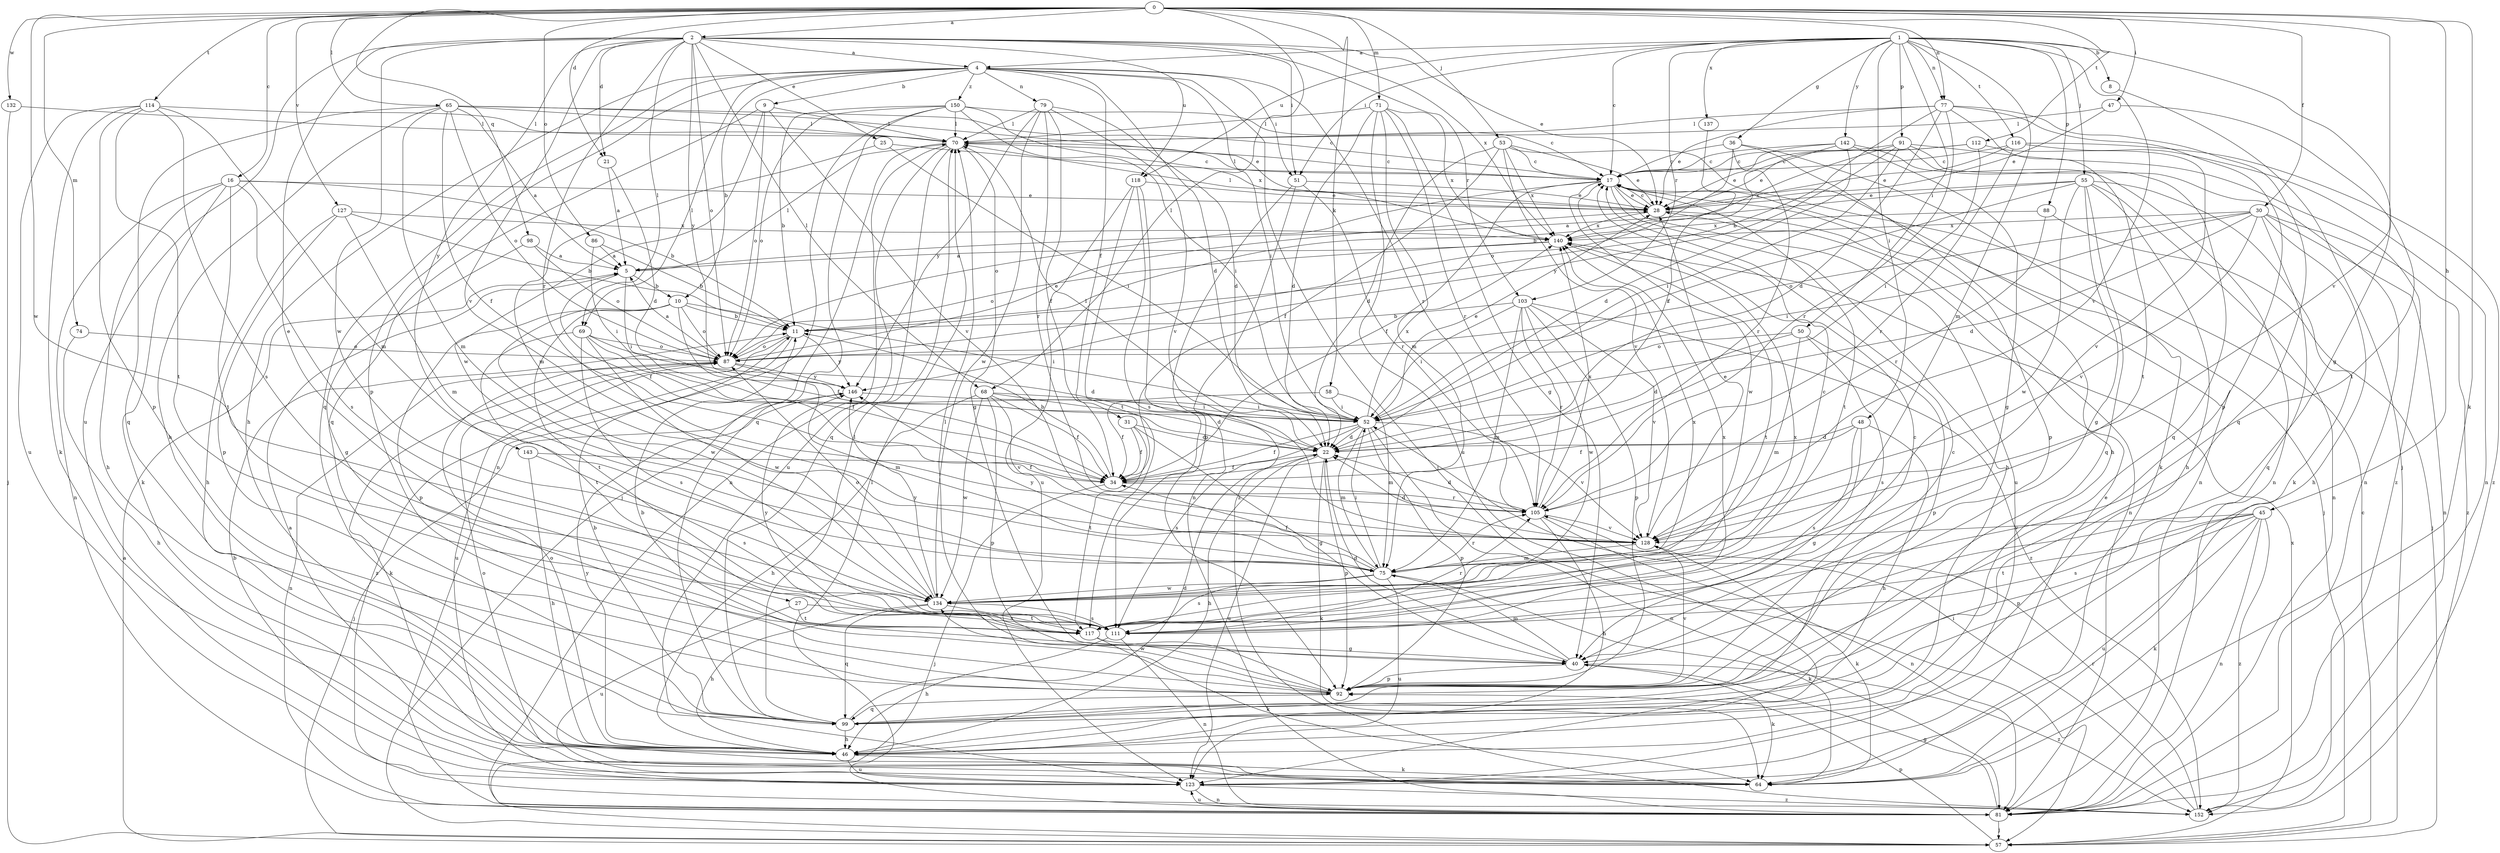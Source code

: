 strict digraph  {
0;
1;
2;
4;
5;
8;
9;
10;
11;
16;
17;
21;
22;
25;
27;
28;
30;
31;
34;
36;
40;
45;
46;
47;
48;
50;
51;
52;
53;
55;
57;
58;
64;
65;
68;
69;
70;
71;
74;
75;
77;
79;
81;
86;
87;
88;
91;
92;
98;
99;
103;
105;
111;
112;
114;
116;
117;
118;
123;
127;
128;
132;
134;
137;
140;
142;
143;
146;
150;
152;
0 -> 2  [label=a];
0 -> 16  [label=c];
0 -> 21  [label=d];
0 -> 30  [label=f];
0 -> 45  [label=h];
0 -> 47  [label=i];
0 -> 53  [label=j];
0 -> 58  [label=k];
0 -> 64  [label=k];
0 -> 65  [label=l];
0 -> 68  [label=l];
0 -> 71  [label=m];
0 -> 74  [label=m];
0 -> 77  [label=n];
0 -> 86  [label=o];
0 -> 98  [label=q];
0 -> 112  [label=t];
0 -> 114  [label=t];
0 -> 127  [label=v];
0 -> 128  [label=v];
0 -> 132  [label=w];
0 -> 134  [label=w];
1 -> 4  [label=a];
1 -> 8  [label=b];
1 -> 17  [label=c];
1 -> 36  [label=g];
1 -> 40  [label=g];
1 -> 48  [label=i];
1 -> 50  [label=i];
1 -> 51  [label=i];
1 -> 55  [label=j];
1 -> 75  [label=m];
1 -> 77  [label=n];
1 -> 88  [label=p];
1 -> 91  [label=p];
1 -> 103  [label=r];
1 -> 116  [label=t];
1 -> 118  [label=u];
1 -> 128  [label=v];
1 -> 137  [label=x];
1 -> 142  [label=y];
2 -> 4  [label=a];
2 -> 21  [label=d];
2 -> 25  [label=e];
2 -> 27  [label=e];
2 -> 28  [label=e];
2 -> 51  [label=i];
2 -> 68  [label=l];
2 -> 69  [label=l];
2 -> 87  [label=o];
2 -> 103  [label=r];
2 -> 105  [label=r];
2 -> 118  [label=u];
2 -> 123  [label=u];
2 -> 128  [label=v];
2 -> 134  [label=w];
2 -> 140  [label=x];
2 -> 143  [label=y];
2 -> 146  [label=y];
4 -> 9  [label=b];
4 -> 10  [label=b];
4 -> 22  [label=d];
4 -> 31  [label=f];
4 -> 46  [label=h];
4 -> 51  [label=i];
4 -> 52  [label=i];
4 -> 57  [label=j];
4 -> 69  [label=l];
4 -> 79  [label=n];
4 -> 92  [label=p];
4 -> 99  [label=q];
4 -> 105  [label=r];
4 -> 150  [label=z];
5 -> 10  [label=b];
5 -> 34  [label=f];
5 -> 52  [label=i];
5 -> 70  [label=l];
8 -> 57  [label=j];
9 -> 70  [label=l];
9 -> 87  [label=o];
9 -> 99  [label=q];
9 -> 128  [label=v];
9 -> 134  [label=w];
10 -> 11  [label=b];
10 -> 34  [label=f];
10 -> 52  [label=i];
10 -> 87  [label=o];
10 -> 92  [label=p];
10 -> 117  [label=t];
10 -> 134  [label=w];
11 -> 87  [label=o];
11 -> 123  [label=u];
11 -> 146  [label=y];
11 -> 152  [label=z];
16 -> 11  [label=b];
16 -> 28  [label=e];
16 -> 46  [label=h];
16 -> 64  [label=k];
16 -> 81  [label=n];
16 -> 111  [label=s];
16 -> 117  [label=t];
17 -> 28  [label=e];
17 -> 34  [label=f];
17 -> 46  [label=h];
17 -> 57  [label=j];
17 -> 70  [label=l];
17 -> 87  [label=o];
17 -> 92  [label=p];
17 -> 117  [label=t];
17 -> 123  [label=u];
17 -> 134  [label=w];
21 -> 5  [label=a];
21 -> 22  [label=d];
22 -> 34  [label=f];
22 -> 46  [label=h];
22 -> 64  [label=k];
22 -> 70  [label=l];
22 -> 92  [label=p];
22 -> 123  [label=u];
25 -> 17  [label=c];
25 -> 52  [label=i];
25 -> 75  [label=m];
27 -> 111  [label=s];
27 -> 117  [label=t];
27 -> 123  [label=u];
28 -> 17  [label=c];
28 -> 70  [label=l];
28 -> 81  [label=n];
28 -> 140  [label=x];
30 -> 22  [label=d];
30 -> 46  [label=h];
30 -> 52  [label=i];
30 -> 81  [label=n];
30 -> 87  [label=o];
30 -> 99  [label=q];
30 -> 128  [label=v];
30 -> 140  [label=x];
30 -> 152  [label=z];
31 -> 22  [label=d];
31 -> 34  [label=f];
31 -> 40  [label=g];
31 -> 117  [label=t];
34 -> 11  [label=b];
34 -> 57  [label=j];
34 -> 105  [label=r];
36 -> 11  [label=b];
36 -> 17  [label=c];
36 -> 46  [label=h];
36 -> 64  [label=k];
36 -> 105  [label=r];
40 -> 22  [label=d];
40 -> 64  [label=k];
40 -> 75  [label=m];
40 -> 92  [label=p];
40 -> 152  [label=z];
45 -> 64  [label=k];
45 -> 81  [label=n];
45 -> 92  [label=p];
45 -> 111  [label=s];
45 -> 117  [label=t];
45 -> 123  [label=u];
45 -> 128  [label=v];
45 -> 152  [label=z];
46 -> 64  [label=k];
46 -> 87  [label=o];
46 -> 123  [label=u];
46 -> 146  [label=y];
47 -> 28  [label=e];
47 -> 70  [label=l];
47 -> 117  [label=t];
48 -> 22  [label=d];
48 -> 34  [label=f];
48 -> 40  [label=g];
48 -> 46  [label=h];
48 -> 111  [label=s];
50 -> 22  [label=d];
50 -> 75  [label=m];
50 -> 87  [label=o];
50 -> 92  [label=p];
50 -> 111  [label=s];
51 -> 28  [label=e];
51 -> 81  [label=n];
51 -> 105  [label=r];
51 -> 152  [label=z];
52 -> 22  [label=d];
52 -> 28  [label=e];
52 -> 34  [label=f];
52 -> 75  [label=m];
52 -> 81  [label=n];
52 -> 92  [label=p];
52 -> 111  [label=s];
52 -> 128  [label=v];
52 -> 140  [label=x];
53 -> 17  [label=c];
53 -> 22  [label=d];
53 -> 28  [label=e];
53 -> 34  [label=f];
53 -> 81  [label=n];
53 -> 128  [label=v];
53 -> 140  [label=x];
55 -> 5  [label=a];
55 -> 28  [label=e];
55 -> 40  [label=g];
55 -> 46  [label=h];
55 -> 52  [label=i];
55 -> 64  [label=k];
55 -> 81  [label=n];
55 -> 99  [label=q];
55 -> 134  [label=w];
57 -> 5  [label=a];
57 -> 17  [label=c];
57 -> 92  [label=p];
57 -> 140  [label=x];
58 -> 34  [label=f];
58 -> 52  [label=i];
58 -> 75  [label=m];
64 -> 5  [label=a];
64 -> 87  [label=o];
65 -> 5  [label=a];
65 -> 17  [label=c];
65 -> 28  [label=e];
65 -> 34  [label=f];
65 -> 46  [label=h];
65 -> 70  [label=l];
65 -> 75  [label=m];
65 -> 87  [label=o];
65 -> 99  [label=q];
68 -> 22  [label=d];
68 -> 34  [label=f];
68 -> 46  [label=h];
68 -> 52  [label=i];
68 -> 92  [label=p];
68 -> 128  [label=v];
68 -> 134  [label=w];
69 -> 22  [label=d];
69 -> 34  [label=f];
69 -> 87  [label=o];
69 -> 111  [label=s];
69 -> 117  [label=t];
69 -> 134  [label=w];
70 -> 17  [label=c];
70 -> 40  [label=g];
70 -> 57  [label=j];
70 -> 81  [label=n];
70 -> 99  [label=q];
70 -> 123  [label=u];
71 -> 22  [label=d];
71 -> 40  [label=g];
71 -> 70  [label=l];
71 -> 75  [label=m];
71 -> 105  [label=r];
71 -> 123  [label=u];
71 -> 140  [label=x];
74 -> 46  [label=h];
74 -> 87  [label=o];
75 -> 34  [label=f];
75 -> 52  [label=i];
75 -> 64  [label=k];
75 -> 105  [label=r];
75 -> 111  [label=s];
75 -> 123  [label=u];
75 -> 134  [label=w];
75 -> 146  [label=y];
77 -> 11  [label=b];
77 -> 22  [label=d];
77 -> 28  [label=e];
77 -> 70  [label=l];
77 -> 92  [label=p];
77 -> 99  [label=q];
77 -> 105  [label=r];
77 -> 117  [label=t];
79 -> 22  [label=d];
79 -> 34  [label=f];
79 -> 70  [label=l];
79 -> 105  [label=r];
79 -> 128  [label=v];
79 -> 134  [label=w];
79 -> 146  [label=y];
81 -> 40  [label=g];
81 -> 57  [label=j];
81 -> 70  [label=l];
81 -> 123  [label=u];
86 -> 5  [label=a];
86 -> 11  [label=b];
86 -> 52  [label=i];
87 -> 5  [label=a];
87 -> 28  [label=e];
87 -> 64  [label=k];
87 -> 75  [label=m];
87 -> 81  [label=n];
87 -> 146  [label=y];
88 -> 57  [label=j];
88 -> 105  [label=r];
88 -> 140  [label=x];
91 -> 17  [label=c];
91 -> 52  [label=i];
91 -> 81  [label=n];
91 -> 99  [label=q];
91 -> 140  [label=x];
91 -> 146  [label=y];
91 -> 152  [label=z];
92 -> 11  [label=b];
92 -> 17  [label=c];
92 -> 70  [label=l];
92 -> 99  [label=q];
92 -> 128  [label=v];
92 -> 134  [label=w];
98 -> 5  [label=a];
98 -> 40  [label=g];
98 -> 87  [label=o];
99 -> 11  [label=b];
99 -> 17  [label=c];
99 -> 22  [label=d];
99 -> 46  [label=h];
99 -> 70  [label=l];
103 -> 11  [label=b];
103 -> 52  [label=i];
103 -> 75  [label=m];
103 -> 92  [label=p];
103 -> 105  [label=r];
103 -> 128  [label=v];
103 -> 134  [label=w];
103 -> 152  [label=z];
105 -> 22  [label=d];
105 -> 46  [label=h];
105 -> 81  [label=n];
105 -> 128  [label=v];
105 -> 140  [label=x];
111 -> 46  [label=h];
111 -> 81  [label=n];
111 -> 105  [label=r];
111 -> 140  [label=x];
112 -> 17  [label=c];
112 -> 28  [label=e];
112 -> 52  [label=i];
112 -> 128  [label=v];
114 -> 64  [label=k];
114 -> 70  [label=l];
114 -> 75  [label=m];
114 -> 92  [label=p];
114 -> 111  [label=s];
114 -> 117  [label=t];
114 -> 123  [label=u];
116 -> 17  [label=c];
116 -> 28  [label=e];
116 -> 81  [label=n];
116 -> 105  [label=r];
116 -> 152  [label=z];
117 -> 40  [label=g];
117 -> 64  [label=k];
117 -> 140  [label=x];
117 -> 146  [label=y];
118 -> 28  [label=e];
118 -> 92  [label=p];
118 -> 111  [label=s];
118 -> 117  [label=t];
118 -> 123  [label=u];
123 -> 11  [label=b];
123 -> 28  [label=e];
123 -> 81  [label=n];
123 -> 152  [label=z];
127 -> 11  [label=b];
127 -> 46  [label=h];
127 -> 75  [label=m];
127 -> 92  [label=p];
127 -> 140  [label=x];
128 -> 22  [label=d];
128 -> 28  [label=e];
128 -> 64  [label=k];
128 -> 75  [label=m];
132 -> 57  [label=j];
132 -> 70  [label=l];
134 -> 17  [label=c];
134 -> 46  [label=h];
134 -> 87  [label=o];
134 -> 99  [label=q];
134 -> 111  [label=s];
134 -> 117  [label=t];
134 -> 140  [label=x];
134 -> 146  [label=y];
137 -> 34  [label=f];
140 -> 5  [label=a];
140 -> 87  [label=o];
140 -> 117  [label=t];
142 -> 17  [label=c];
142 -> 22  [label=d];
142 -> 28  [label=e];
142 -> 40  [label=g];
142 -> 81  [label=n];
142 -> 87  [label=o];
143 -> 34  [label=f];
143 -> 46  [label=h];
143 -> 111  [label=s];
146 -> 52  [label=i];
146 -> 57  [label=j];
150 -> 11  [label=b];
150 -> 17  [label=c];
150 -> 52  [label=i];
150 -> 70  [label=l];
150 -> 81  [label=n];
150 -> 87  [label=o];
150 -> 99  [label=q];
150 -> 140  [label=x];
152 -> 52  [label=i];
152 -> 105  [label=r];
}
